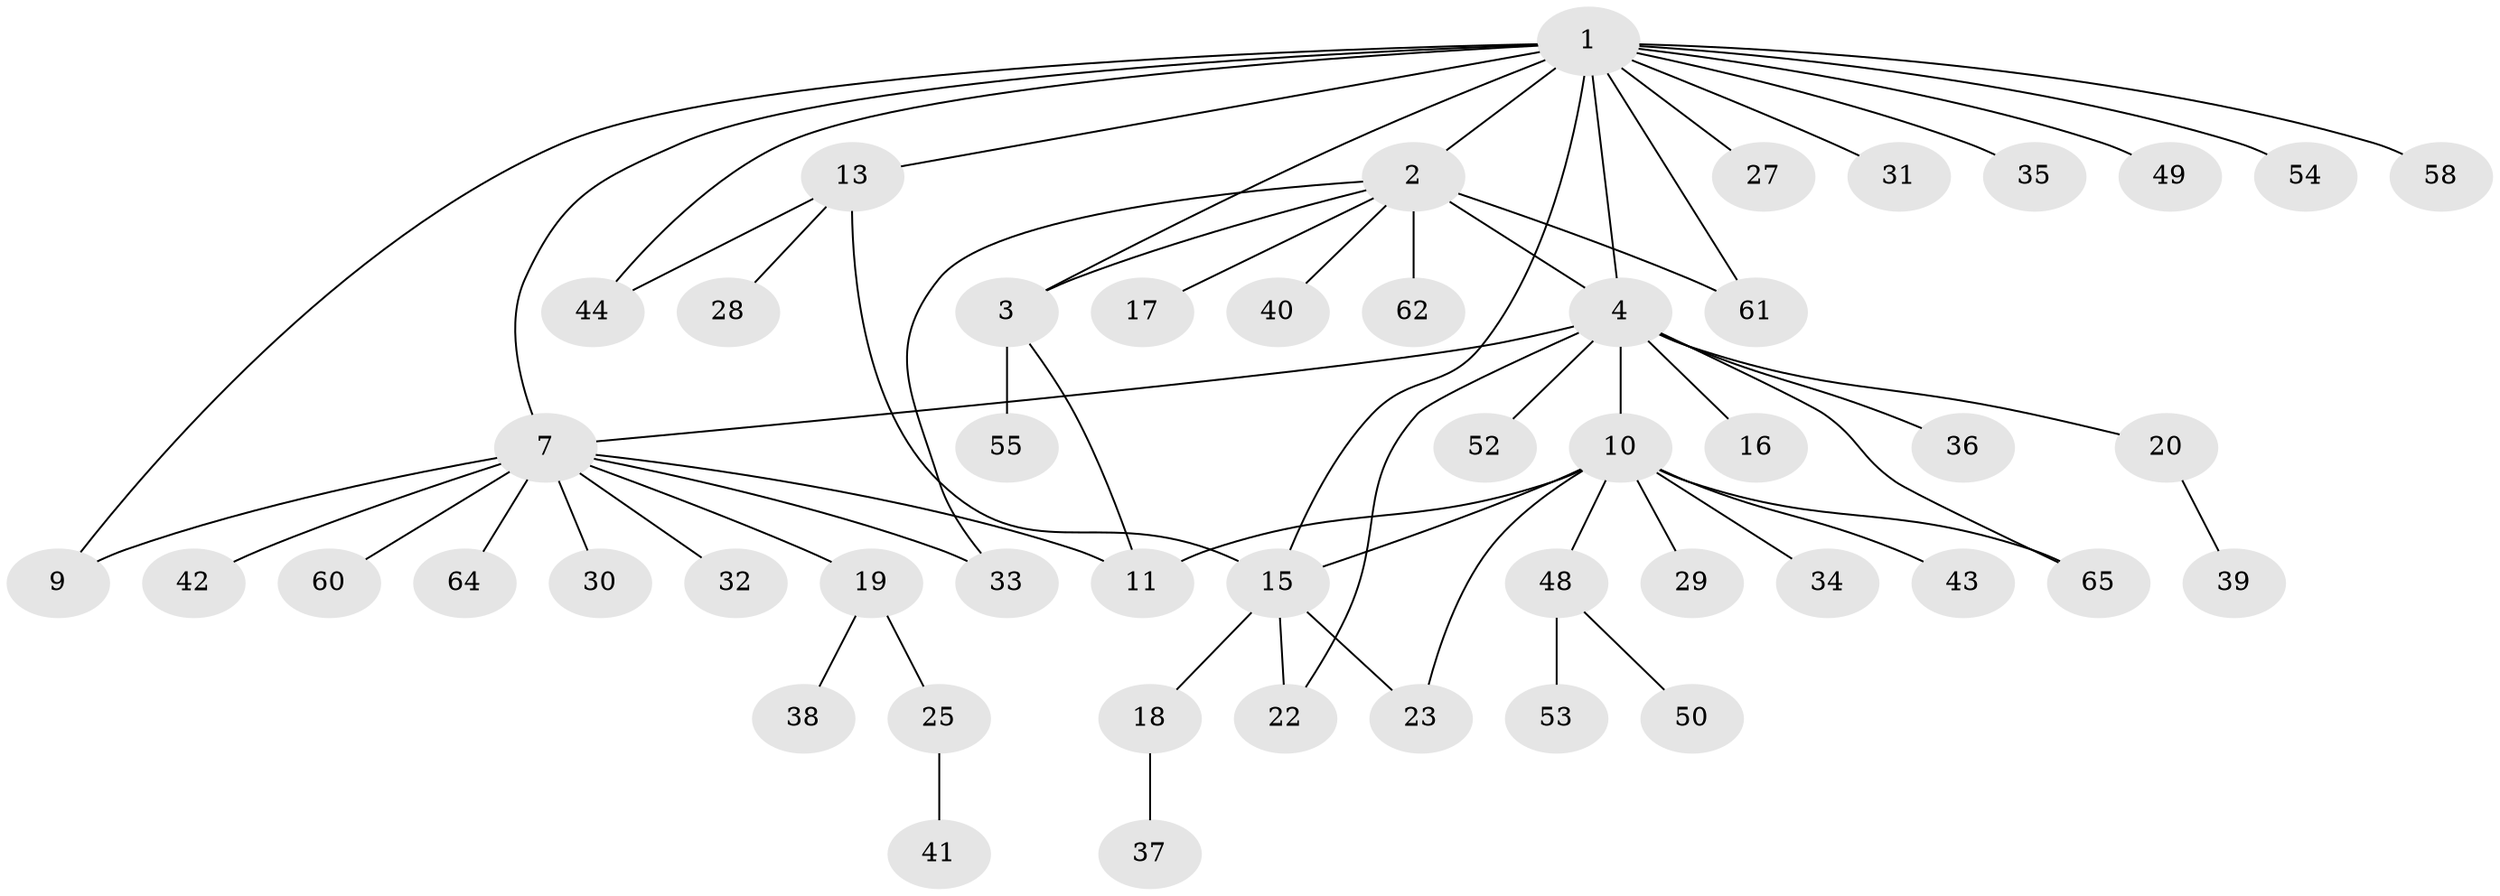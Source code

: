 // Generated by graph-tools (version 1.1) at 2025/52/02/27/25 19:52:14]
// undirected, 49 vertices, 62 edges
graph export_dot {
graph [start="1"]
  node [color=gray90,style=filled];
  1 [super="+14"];
  2 [super="+6"];
  3 [super="+59"];
  4 [super="+5"];
  7 [super="+8"];
  9 [super="+21"];
  10 [super="+12"];
  11 [super="+57"];
  13 [super="+51"];
  15 [super="+47"];
  16;
  17;
  18;
  19 [super="+24"];
  20 [super="+45"];
  22 [super="+26"];
  23;
  25;
  27;
  28;
  29;
  30;
  31;
  32;
  33;
  34;
  35;
  36;
  37;
  38;
  39;
  40;
  41;
  42;
  43 [super="+46"];
  44 [super="+63"];
  48 [super="+56"];
  49;
  50;
  52;
  53;
  54;
  55;
  58;
  60;
  61;
  62;
  64;
  65;
  1 -- 2;
  1 -- 3;
  1 -- 9;
  1 -- 27;
  1 -- 35;
  1 -- 4;
  1 -- 7;
  1 -- 13;
  1 -- 15;
  1 -- 49;
  1 -- 54;
  1 -- 58;
  1 -- 61;
  1 -- 31;
  1 -- 44;
  2 -- 3;
  2 -- 17;
  2 -- 33;
  2 -- 40;
  2 -- 61;
  2 -- 62;
  2 -- 4 [weight=2];
  3 -- 11;
  3 -- 55;
  4 -- 52;
  4 -- 65;
  4 -- 36;
  4 -- 7;
  4 -- 10;
  4 -- 16;
  4 -- 20;
  4 -- 22;
  7 -- 9 [weight=2];
  7 -- 19;
  7 -- 32;
  7 -- 42;
  7 -- 64;
  7 -- 33;
  7 -- 11;
  7 -- 60;
  7 -- 30;
  10 -- 11 [weight=2];
  10 -- 29;
  10 -- 34;
  10 -- 48;
  10 -- 65;
  10 -- 23;
  10 -- 43;
  10 -- 15;
  13 -- 15;
  13 -- 28;
  13 -- 44;
  15 -- 18;
  15 -- 23;
  15 -- 22;
  18 -- 37;
  19 -- 25;
  19 -- 38;
  20 -- 39;
  25 -- 41;
  48 -- 50;
  48 -- 53;
}
